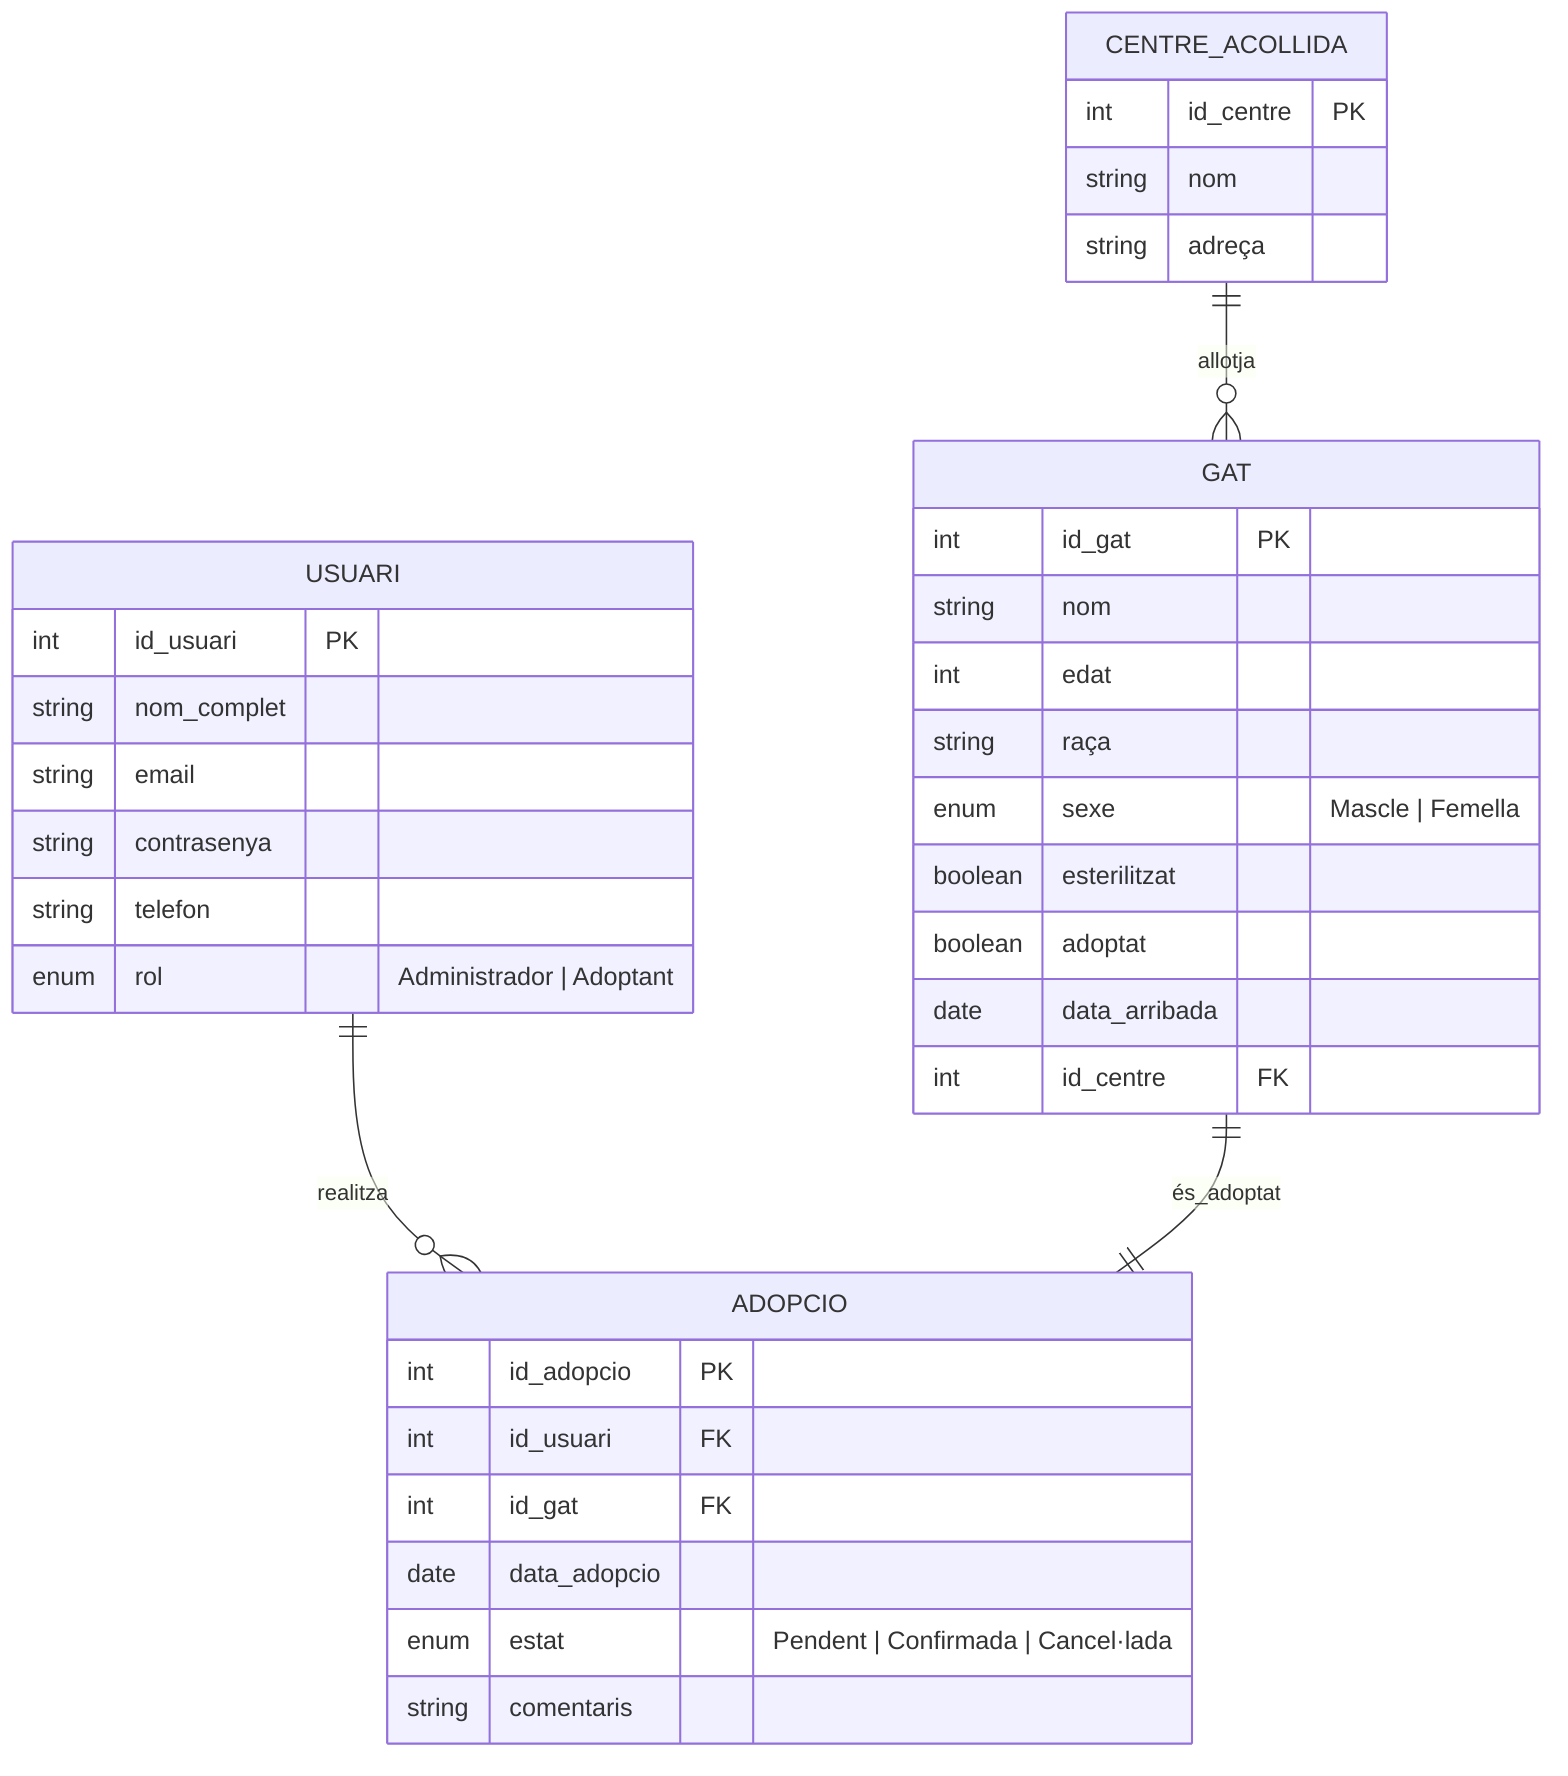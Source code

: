 erDiagram
    USUARI ||--o{ ADOPCIO : realitza
    GAT ||--|| ADOPCIO : és_adoptat
    CENTRE_ACOLLIDA ||--o{ GAT : allotja

    USUARI {
        int id_usuari PK
        string nom_complet
        string email
        string contrasenya
        string telefon
        enum rol "Administrador | Adoptant"
    }

    GAT {
        int id_gat PK
        string nom
        int edat
        string raça
        enum sexe "Mascle | Femella"
        boolean esterilitzat
        boolean adoptat
        date data_arribada
        int id_centre FK
    }

    ADOPCIO {
        int id_adopcio PK
        int id_usuari FK
        int id_gat FK
        date data_adopcio
        enum estat "Pendent | Confirmada | Cancel·lada"
        string comentaris
    }

    CENTRE_ACOLLIDA {
        int id_centre PK
        string nom
        string adreça
    }